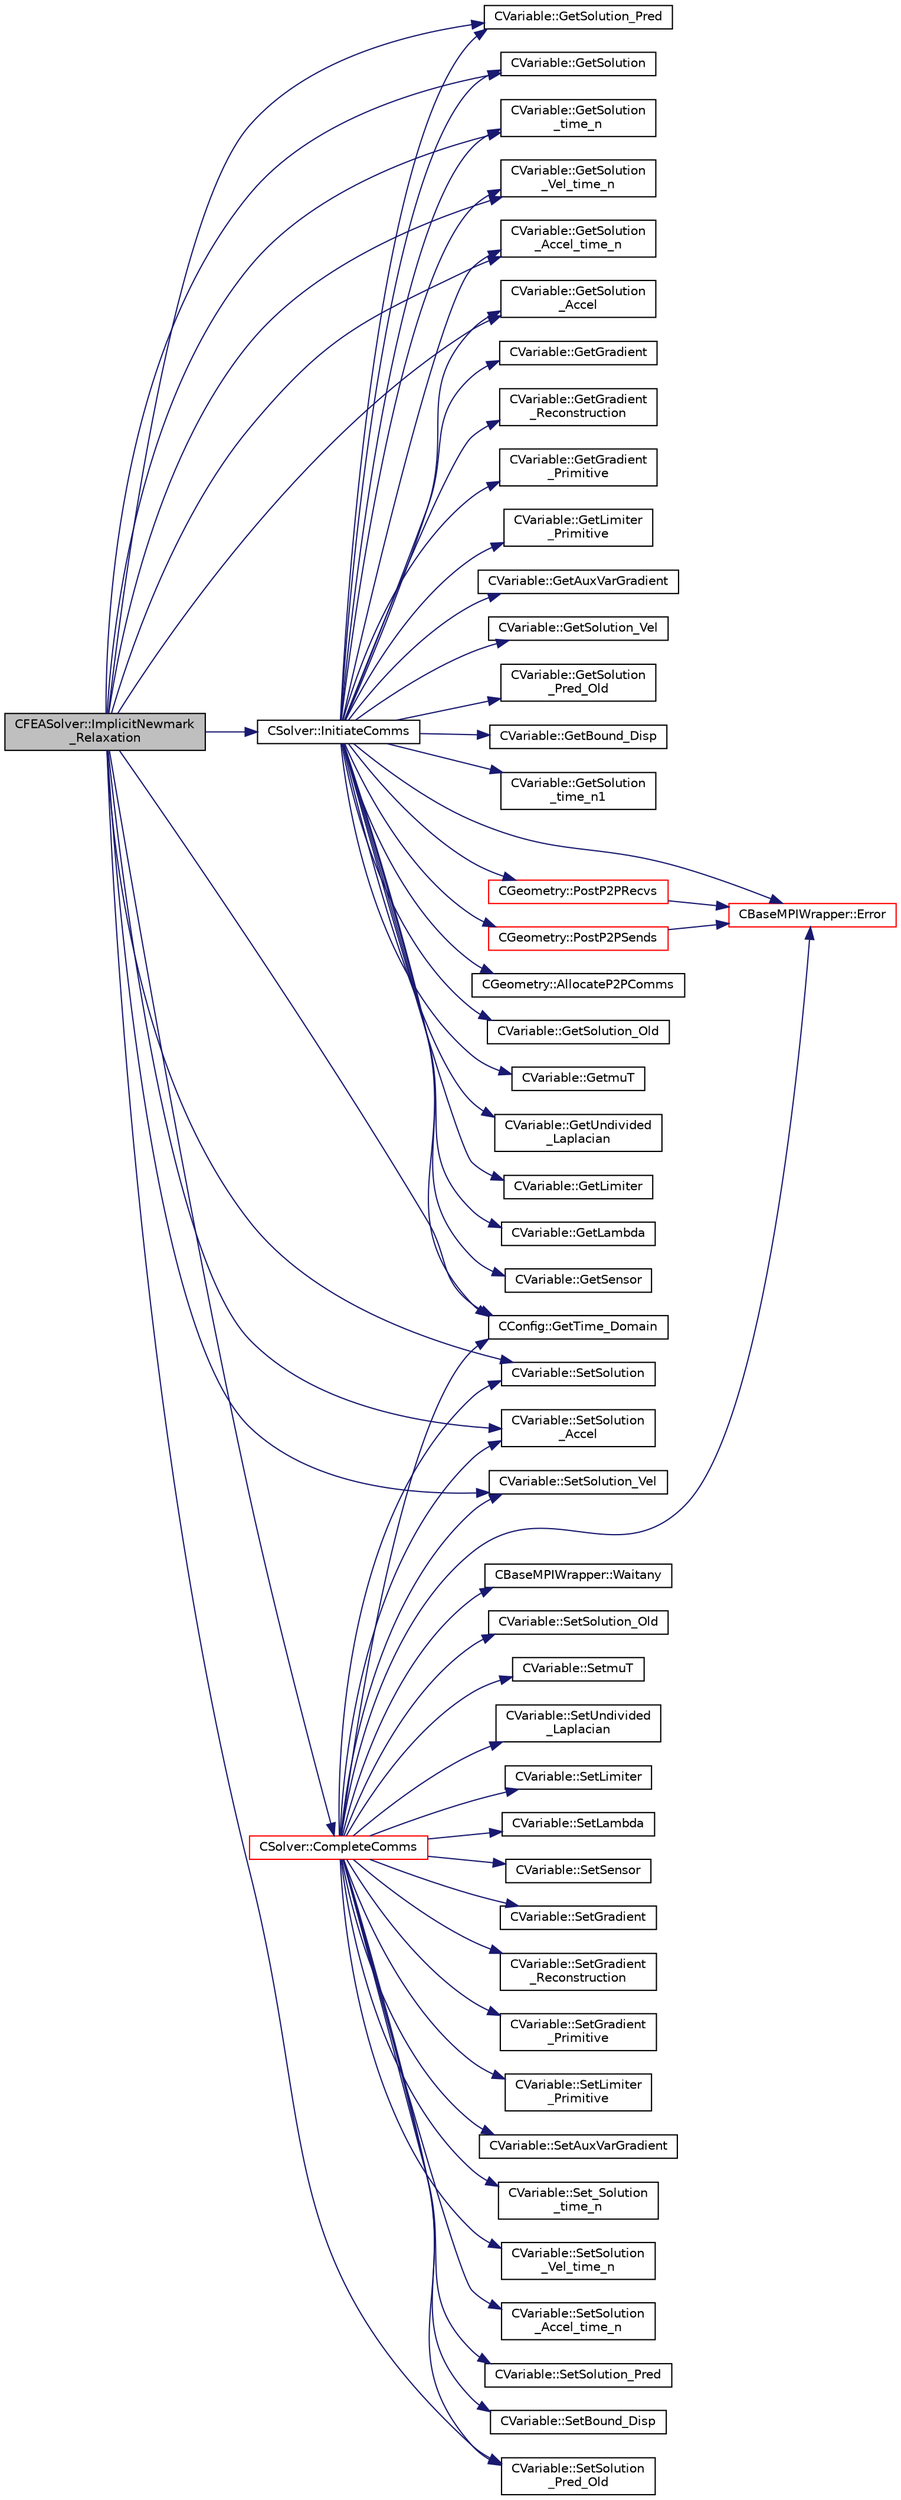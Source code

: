 digraph "CFEASolver::ImplicitNewmark_Relaxation"
{
  edge [fontname="Helvetica",fontsize="10",labelfontname="Helvetica",labelfontsize="10"];
  node [fontname="Helvetica",fontsize="10",shape=record];
  rankdir="LR";
  Node728 [label="CFEASolver::ImplicitNewmark\l_Relaxation",height=0.2,width=0.4,color="black", fillcolor="grey75", style="filled", fontcolor="black"];
  Node728 -> Node729 [color="midnightblue",fontsize="10",style="solid",fontname="Helvetica"];
  Node729 [label="CConfig::GetTime_Domain",height=0.2,width=0.4,color="black", fillcolor="white", style="filled",URL="$class_c_config.html#a6a11350b3c8d7577318be43cda6f7292",tooltip="Check if the multizone problem is solved for time domain. "];
  Node728 -> Node730 [color="midnightblue",fontsize="10",style="solid",fontname="Helvetica"];
  Node730 [label="CVariable::GetSolution_Pred",height=0.2,width=0.4,color="black", fillcolor="white", style="filled",URL="$class_c_variable.html#adba4a8e082e70a9a6fe5d1d9c6e5c820",tooltip="A virtual member. Get the value of the solution predictor. "];
  Node728 -> Node731 [color="midnightblue",fontsize="10",style="solid",fontname="Helvetica"];
  Node731 [label="CVariable::SetSolution",height=0.2,width=0.4,color="black", fillcolor="white", style="filled",URL="$class_c_variable.html#a22fbbd7bc6491672843000644a05c6a5",tooltip="Set the value of the solution, all variables. "];
  Node728 -> Node732 [color="midnightblue",fontsize="10",style="solid",fontname="Helvetica"];
  Node732 [label="CVariable::GetSolution",height=0.2,width=0.4,color="black", fillcolor="white", style="filled",URL="$class_c_variable.html#a261483e39c23c1de7cb9aea7e917c121",tooltip="Get the solution. "];
  Node728 -> Node733 [color="midnightblue",fontsize="10",style="solid",fontname="Helvetica"];
  Node733 [label="CVariable::GetSolution\l_time_n",height=0.2,width=0.4,color="black", fillcolor="white", style="filled",URL="$class_c_variable.html#a9162db789c2ca2b71159697cc500fcce",tooltip="Get the solution at time n. "];
  Node728 -> Node734 [color="midnightblue",fontsize="10",style="solid",fontname="Helvetica"];
  Node734 [label="CVariable::GetSolution\l_Vel_time_n",height=0.2,width=0.4,color="black", fillcolor="white", style="filled",URL="$class_c_variable.html#ab36e9bb95a17f0561a94edb80f1ca4c0",tooltip="Get the velocity of the nodes (Structural Analysis) at time n. "];
  Node728 -> Node735 [color="midnightblue",fontsize="10",style="solid",fontname="Helvetica"];
  Node735 [label="CVariable::GetSolution\l_Accel_time_n",height=0.2,width=0.4,color="black", fillcolor="white", style="filled",URL="$class_c_variable.html#acb493936a05287142a6257122f5cefb5",tooltip="Get the acceleration of the nodes (Structural Analysis) at time n. "];
  Node728 -> Node736 [color="midnightblue",fontsize="10",style="solid",fontname="Helvetica"];
  Node736 [label="CVariable::SetSolution\l_Accel",height=0.2,width=0.4,color="black", fillcolor="white", style="filled",URL="$class_c_variable.html#af87029baec777039085fb1ff17ee9555",tooltip="Set the value of the acceleration (Structural Analysis). "];
  Node728 -> Node737 [color="midnightblue",fontsize="10",style="solid",fontname="Helvetica"];
  Node737 [label="CVariable::GetSolution\l_Accel",height=0.2,width=0.4,color="black", fillcolor="white", style="filled",URL="$class_c_variable.html#aef2fdf091198070a00d12cdb4dea3ff6",tooltip="Get the acceleration (Structural Analysis). "];
  Node728 -> Node738 [color="midnightblue",fontsize="10",style="solid",fontname="Helvetica"];
  Node738 [label="CVariable::SetSolution_Vel",height=0.2,width=0.4,color="black", fillcolor="white", style="filled",URL="$class_c_variable.html#a5c1430d98acd399f1371f23e6fae053f",tooltip="Set the value of the velocity (Structural Analysis). "];
  Node728 -> Node739 [color="midnightblue",fontsize="10",style="solid",fontname="Helvetica"];
  Node739 [label="CSolver::InitiateComms",height=0.2,width=0.4,color="black", fillcolor="white", style="filled",URL="$class_c_solver.html#a68ef94bc50683bd1f1d750b4a8cb7351",tooltip="Routine to load a solver quantity into the data structures for MPI point-to-point communication and t..."];
  Node739 -> Node729 [color="midnightblue",fontsize="10",style="solid",fontname="Helvetica"];
  Node739 -> Node740 [color="midnightblue",fontsize="10",style="solid",fontname="Helvetica"];
  Node740 [label="CBaseMPIWrapper::Error",height=0.2,width=0.4,color="red", fillcolor="white", style="filled",URL="$class_c_base_m_p_i_wrapper.html#a04457c47629bda56704e6a8804833eeb"];
  Node739 -> Node742 [color="midnightblue",fontsize="10",style="solid",fontname="Helvetica"];
  Node742 [label="CGeometry::AllocateP2PComms",height=0.2,width=0.4,color="black", fillcolor="white", style="filled",URL="$class_c_geometry.html#ab8d78a9f4017431b7542e154f58a7e63",tooltip="Routine to allocate buffers for point-to-point MPI communications. Also called to dynamically realloc..."];
  Node739 -> Node743 [color="midnightblue",fontsize="10",style="solid",fontname="Helvetica"];
  Node743 [label="CGeometry::PostP2PRecvs",height=0.2,width=0.4,color="red", fillcolor="white", style="filled",URL="$class_c_geometry.html#a35dd847b43dad069e3d73e376a0f32fb",tooltip="Routine to launch non-blocking recvs only for all point-to-point communication with neighboring parti..."];
  Node743 -> Node740 [color="midnightblue",fontsize="10",style="solid",fontname="Helvetica"];
  Node739 -> Node732 [color="midnightblue",fontsize="10",style="solid",fontname="Helvetica"];
  Node739 -> Node745 [color="midnightblue",fontsize="10",style="solid",fontname="Helvetica"];
  Node745 [label="CVariable::GetSolution_Old",height=0.2,width=0.4,color="black", fillcolor="white", style="filled",URL="$class_c_variable.html#a70a9df6b6cc631f9c3b9a3ef7b3ecfe4",tooltip="Get the old solution of the problem (Runge-Kutta method) "];
  Node739 -> Node746 [color="midnightblue",fontsize="10",style="solid",fontname="Helvetica"];
  Node746 [label="CVariable::GetmuT",height=0.2,width=0.4,color="black", fillcolor="white", style="filled",URL="$class_c_variable.html#ad35ee29420764dda0bbb574f7a7253e7",tooltip="Get the value of the eddy viscosity. "];
  Node739 -> Node747 [color="midnightblue",fontsize="10",style="solid",fontname="Helvetica"];
  Node747 [label="CVariable::GetUndivided\l_Laplacian",height=0.2,width=0.4,color="black", fillcolor="white", style="filled",URL="$class_c_variable.html#a1dd90f7826e65b6b9fe15becaf82b1af",tooltip="Get the undivided laplacian of the solution. "];
  Node739 -> Node748 [color="midnightblue",fontsize="10",style="solid",fontname="Helvetica"];
  Node748 [label="CVariable::GetLimiter",height=0.2,width=0.4,color="black", fillcolor="white", style="filled",URL="$class_c_variable.html#a9575966f5c250fca5f6c6ff4f2dd7558",tooltip="Get the value of the slope limiter. "];
  Node739 -> Node749 [color="midnightblue",fontsize="10",style="solid",fontname="Helvetica"];
  Node749 [label="CVariable::GetLambda",height=0.2,width=0.4,color="black", fillcolor="white", style="filled",URL="$class_c_variable.html#af0b6afbd2666eab791d902f50fc3e869",tooltip="Get the value of the spectral radius. "];
  Node739 -> Node750 [color="midnightblue",fontsize="10",style="solid",fontname="Helvetica"];
  Node750 [label="CVariable::GetSensor",height=0.2,width=0.4,color="black", fillcolor="white", style="filled",URL="$class_c_variable.html#afec545423f883bcd961ac9f1e5d18dd2",tooltip="Get the pressure sensor. "];
  Node739 -> Node751 [color="midnightblue",fontsize="10",style="solid",fontname="Helvetica"];
  Node751 [label="CVariable::GetGradient",height=0.2,width=0.4,color="black", fillcolor="white", style="filled",URL="$class_c_variable.html#a7b58da4a928d622e7c2d4b4db047769d",tooltip="Get the value of the solution gradient. "];
  Node739 -> Node752 [color="midnightblue",fontsize="10",style="solid",fontname="Helvetica"];
  Node752 [label="CVariable::GetGradient\l_Reconstruction",height=0.2,width=0.4,color="black", fillcolor="white", style="filled",URL="$class_c_variable.html#a977f02338e95faf16da03dceb858d21b",tooltip="Get the value of the primitive gradient for MUSCL reconstruction. "];
  Node739 -> Node753 [color="midnightblue",fontsize="10",style="solid",fontname="Helvetica"];
  Node753 [label="CVariable::GetGradient\l_Primitive",height=0.2,width=0.4,color="black", fillcolor="white", style="filled",URL="$class_c_variable.html#a8b7f4e020a837b1fe639e8d875f964d5",tooltip="A virtual member. "];
  Node739 -> Node754 [color="midnightblue",fontsize="10",style="solid",fontname="Helvetica"];
  Node754 [label="CVariable::GetLimiter\l_Primitive",height=0.2,width=0.4,color="black", fillcolor="white", style="filled",URL="$class_c_variable.html#a16ceb9b6d42113b37bb6f19652b22ed4",tooltip="A virtual member. "];
  Node739 -> Node755 [color="midnightblue",fontsize="10",style="solid",fontname="Helvetica"];
  Node755 [label="CVariable::GetAuxVarGradient",height=0.2,width=0.4,color="black", fillcolor="white", style="filled",URL="$class_c_variable.html#a834d120ef94368df0db7b3b96a7a324c",tooltip="Get the gradient of the auxiliary variable. "];
  Node739 -> Node756 [color="midnightblue",fontsize="10",style="solid",fontname="Helvetica"];
  Node756 [label="CVariable::GetSolution_Vel",height=0.2,width=0.4,color="black", fillcolor="white", style="filled",URL="$class_c_variable.html#ae403ee21871629716cbabead1c587dac",tooltip="Get the velocity (Structural Analysis). "];
  Node739 -> Node737 [color="midnightblue",fontsize="10",style="solid",fontname="Helvetica"];
  Node739 -> Node733 [color="midnightblue",fontsize="10",style="solid",fontname="Helvetica"];
  Node739 -> Node734 [color="midnightblue",fontsize="10",style="solid",fontname="Helvetica"];
  Node739 -> Node735 [color="midnightblue",fontsize="10",style="solid",fontname="Helvetica"];
  Node739 -> Node730 [color="midnightblue",fontsize="10",style="solid",fontname="Helvetica"];
  Node739 -> Node757 [color="midnightblue",fontsize="10",style="solid",fontname="Helvetica"];
  Node757 [label="CVariable::GetSolution\l_Pred_Old",height=0.2,width=0.4,color="black", fillcolor="white", style="filled",URL="$class_c_variable.html#a626f4cad3d20be125e844b9076e44e07",tooltip="A virtual member. Get the value of the solution predictor. "];
  Node739 -> Node758 [color="midnightblue",fontsize="10",style="solid",fontname="Helvetica"];
  Node758 [label="CVariable::GetBound_Disp",height=0.2,width=0.4,color="black", fillcolor="white", style="filled",URL="$class_c_variable.html#a7e382eae45700e5c1e8973292c08f128",tooltip="A virtual member. Get the value of the displacement imposed at the boundary. "];
  Node739 -> Node759 [color="midnightblue",fontsize="10",style="solid",fontname="Helvetica"];
  Node759 [label="CVariable::GetSolution\l_time_n1",height=0.2,width=0.4,color="black", fillcolor="white", style="filled",URL="$class_c_variable.html#a584e438afb716aa0ffce4ccc9b469ef6",tooltip="Get the solution at time n-1. "];
  Node739 -> Node760 [color="midnightblue",fontsize="10",style="solid",fontname="Helvetica"];
  Node760 [label="CGeometry::PostP2PSends",height=0.2,width=0.4,color="red", fillcolor="white", style="filled",URL="$class_c_geometry.html#a3db8e369fc532db7a85a27fbb01056fe",tooltip="Routine to launch a single non-blocking send once the buffer is loaded for a point-to-point commucati..."];
  Node760 -> Node740 [color="midnightblue",fontsize="10",style="solid",fontname="Helvetica"];
  Node728 -> Node762 [color="midnightblue",fontsize="10",style="solid",fontname="Helvetica"];
  Node762 [label="CSolver::CompleteComms",height=0.2,width=0.4,color="red", fillcolor="white", style="filled",URL="$class_c_solver.html#a8d3046ad54e177f0705a2bff99c1cf16",tooltip="Routine to complete the set of non-blocking communications launched by InitiateComms() and unpacking ..."];
  Node762 -> Node763 [color="midnightblue",fontsize="10",style="solid",fontname="Helvetica"];
  Node763 [label="CBaseMPIWrapper::Waitany",height=0.2,width=0.4,color="black", fillcolor="white", style="filled",URL="$class_c_base_m_p_i_wrapper.html#ade364e6661c9eec2070a2448dbb5750b"];
  Node762 -> Node731 [color="midnightblue",fontsize="10",style="solid",fontname="Helvetica"];
  Node762 -> Node764 [color="midnightblue",fontsize="10",style="solid",fontname="Helvetica"];
  Node764 [label="CVariable::SetSolution_Old",height=0.2,width=0.4,color="black", fillcolor="white", style="filled",URL="$class_c_variable.html#a6ee4d8d450971204cc054a33d6473732",tooltip="Set the value of the old solution. "];
  Node762 -> Node765 [color="midnightblue",fontsize="10",style="solid",fontname="Helvetica"];
  Node765 [label="CVariable::SetmuT",height=0.2,width=0.4,color="black", fillcolor="white", style="filled",URL="$class_c_variable.html#a91256a1e927c5a529d853d0f127243de",tooltip="Set the value of the eddy viscosity. "];
  Node762 -> Node766 [color="midnightblue",fontsize="10",style="solid",fontname="Helvetica"];
  Node766 [label="CVariable::SetUndivided\l_Laplacian",height=0.2,width=0.4,color="black", fillcolor="white", style="filled",URL="$class_c_variable.html#ad3ffccf8e47dccac8bb71b4d8fdbc1be",tooltip="Set the value of the undivided laplacian of the solution. "];
  Node762 -> Node767 [color="midnightblue",fontsize="10",style="solid",fontname="Helvetica"];
  Node767 [label="CVariable::SetLimiter",height=0.2,width=0.4,color="black", fillcolor="white", style="filled",URL="$class_c_variable.html#a7facd577dde974e01c3de9b6f273232e",tooltip="Set the value of the limiter. "];
  Node762 -> Node768 [color="midnightblue",fontsize="10",style="solid",fontname="Helvetica"];
  Node768 [label="CVariable::SetLambda",height=0.2,width=0.4,color="black", fillcolor="white", style="filled",URL="$class_c_variable.html#afc0086076d62561f31a39f774c297428",tooltip="Set the value of the spectral radius. "];
  Node762 -> Node769 [color="midnightblue",fontsize="10",style="solid",fontname="Helvetica"];
  Node769 [label="CVariable::SetSensor",height=0.2,width=0.4,color="black", fillcolor="white", style="filled",URL="$class_c_variable.html#a79ebe4ea3cc8eccd8b004256c5492a9e",tooltip="Set pressure sensor. "];
  Node762 -> Node770 [color="midnightblue",fontsize="10",style="solid",fontname="Helvetica"];
  Node770 [label="CVariable::SetGradient",height=0.2,width=0.4,color="black", fillcolor="white", style="filled",URL="$class_c_variable.html#ac8c7b0cf3048fa7610597fe9660bc325",tooltip="Set the gradient of the solution. "];
  Node762 -> Node771 [color="midnightblue",fontsize="10",style="solid",fontname="Helvetica"];
  Node771 [label="CVariable::SetGradient\l_Reconstruction",height=0.2,width=0.4,color="black", fillcolor="white", style="filled",URL="$class_c_variable.html#a028a17ae05aea6ae047a4a24cf595e5c",tooltip="Set the value of the primitive gradient for MUSCL reconstruction. "];
  Node762 -> Node772 [color="midnightblue",fontsize="10",style="solid",fontname="Helvetica"];
  Node772 [label="CVariable::SetGradient\l_Primitive",height=0.2,width=0.4,color="black", fillcolor="white", style="filled",URL="$class_c_variable.html#af9d9b7322a36b5c571fa7dbf7af962d4",tooltip="A virtual member. "];
  Node762 -> Node773 [color="midnightblue",fontsize="10",style="solid",fontname="Helvetica"];
  Node773 [label="CVariable::SetLimiter\l_Primitive",height=0.2,width=0.4,color="black", fillcolor="white", style="filled",URL="$class_c_variable.html#ad15ea628a697bf3c3b8b85ca2b5d8367",tooltip="A virtual member. "];
  Node762 -> Node774 [color="midnightblue",fontsize="10",style="solid",fontname="Helvetica"];
  Node774 [label="CVariable::SetAuxVarGradient",height=0.2,width=0.4,color="black", fillcolor="white", style="filled",URL="$class_c_variable.html#a03a0b006cd76898e2cdcae71a21b6f41",tooltip="Set the value of the auxiliary variable gradient. "];
  Node762 -> Node729 [color="midnightblue",fontsize="10",style="solid",fontname="Helvetica"];
  Node762 -> Node738 [color="midnightblue",fontsize="10",style="solid",fontname="Helvetica"];
  Node762 -> Node736 [color="midnightblue",fontsize="10",style="solid",fontname="Helvetica"];
  Node762 -> Node775 [color="midnightblue",fontsize="10",style="solid",fontname="Helvetica"];
  Node775 [label="CVariable::Set_Solution\l_time_n",height=0.2,width=0.4,color="black", fillcolor="white", style="filled",URL="$class_c_variable.html#abf55f051089ec13d9c0422ed3389a9dc",tooltip="Set the variable solution at time n. "];
  Node762 -> Node776 [color="midnightblue",fontsize="10",style="solid",fontname="Helvetica"];
  Node776 [label="CVariable::SetSolution\l_Vel_time_n",height=0.2,width=0.4,color="black", fillcolor="white", style="filled",URL="$class_c_variable.html#a889d87f62b6ffa72ca8b3f7cec792753",tooltip="Set the value of the velocity (Structural Analysis) at time n. "];
  Node762 -> Node777 [color="midnightblue",fontsize="10",style="solid",fontname="Helvetica"];
  Node777 [label="CVariable::SetSolution\l_Accel_time_n",height=0.2,width=0.4,color="black", fillcolor="white", style="filled",URL="$class_c_variable.html#a3448962f8d6a3867336dd139d552b225",tooltip="Set the value of the acceleration (Structural Analysis) at time n. "];
  Node762 -> Node778 [color="midnightblue",fontsize="10",style="solid",fontname="Helvetica"];
  Node778 [label="CVariable::SetSolution_Pred",height=0.2,width=0.4,color="black", fillcolor="white", style="filled",URL="$class_c_variable.html#a82c69178a3045a8e5030abddf0241832",tooltip="A virtual member. Set the value of the solution predictor. "];
  Node762 -> Node779 [color="midnightblue",fontsize="10",style="solid",fontname="Helvetica"];
  Node779 [label="CVariable::SetSolution\l_Pred_Old",height=0.2,width=0.4,color="black", fillcolor="white", style="filled",URL="$class_c_variable.html#a917cc20c7a6851bc9a8f580453710b63",tooltip="A virtual member. Set the value of the solution predictor. "];
  Node762 -> Node780 [color="midnightblue",fontsize="10",style="solid",fontname="Helvetica"];
  Node780 [label="CVariable::SetBound_Disp",height=0.2,width=0.4,color="black", fillcolor="white", style="filled",URL="$class_c_variable.html#a840431a0403b4bddd0a99dbfdf365795",tooltip="A virtual member. Set the boundary displacement. "];
  Node762 -> Node740 [color="midnightblue",fontsize="10",style="solid",fontname="Helvetica"];
  Node728 -> Node779 [color="midnightblue",fontsize="10",style="solid",fontname="Helvetica"];
}
